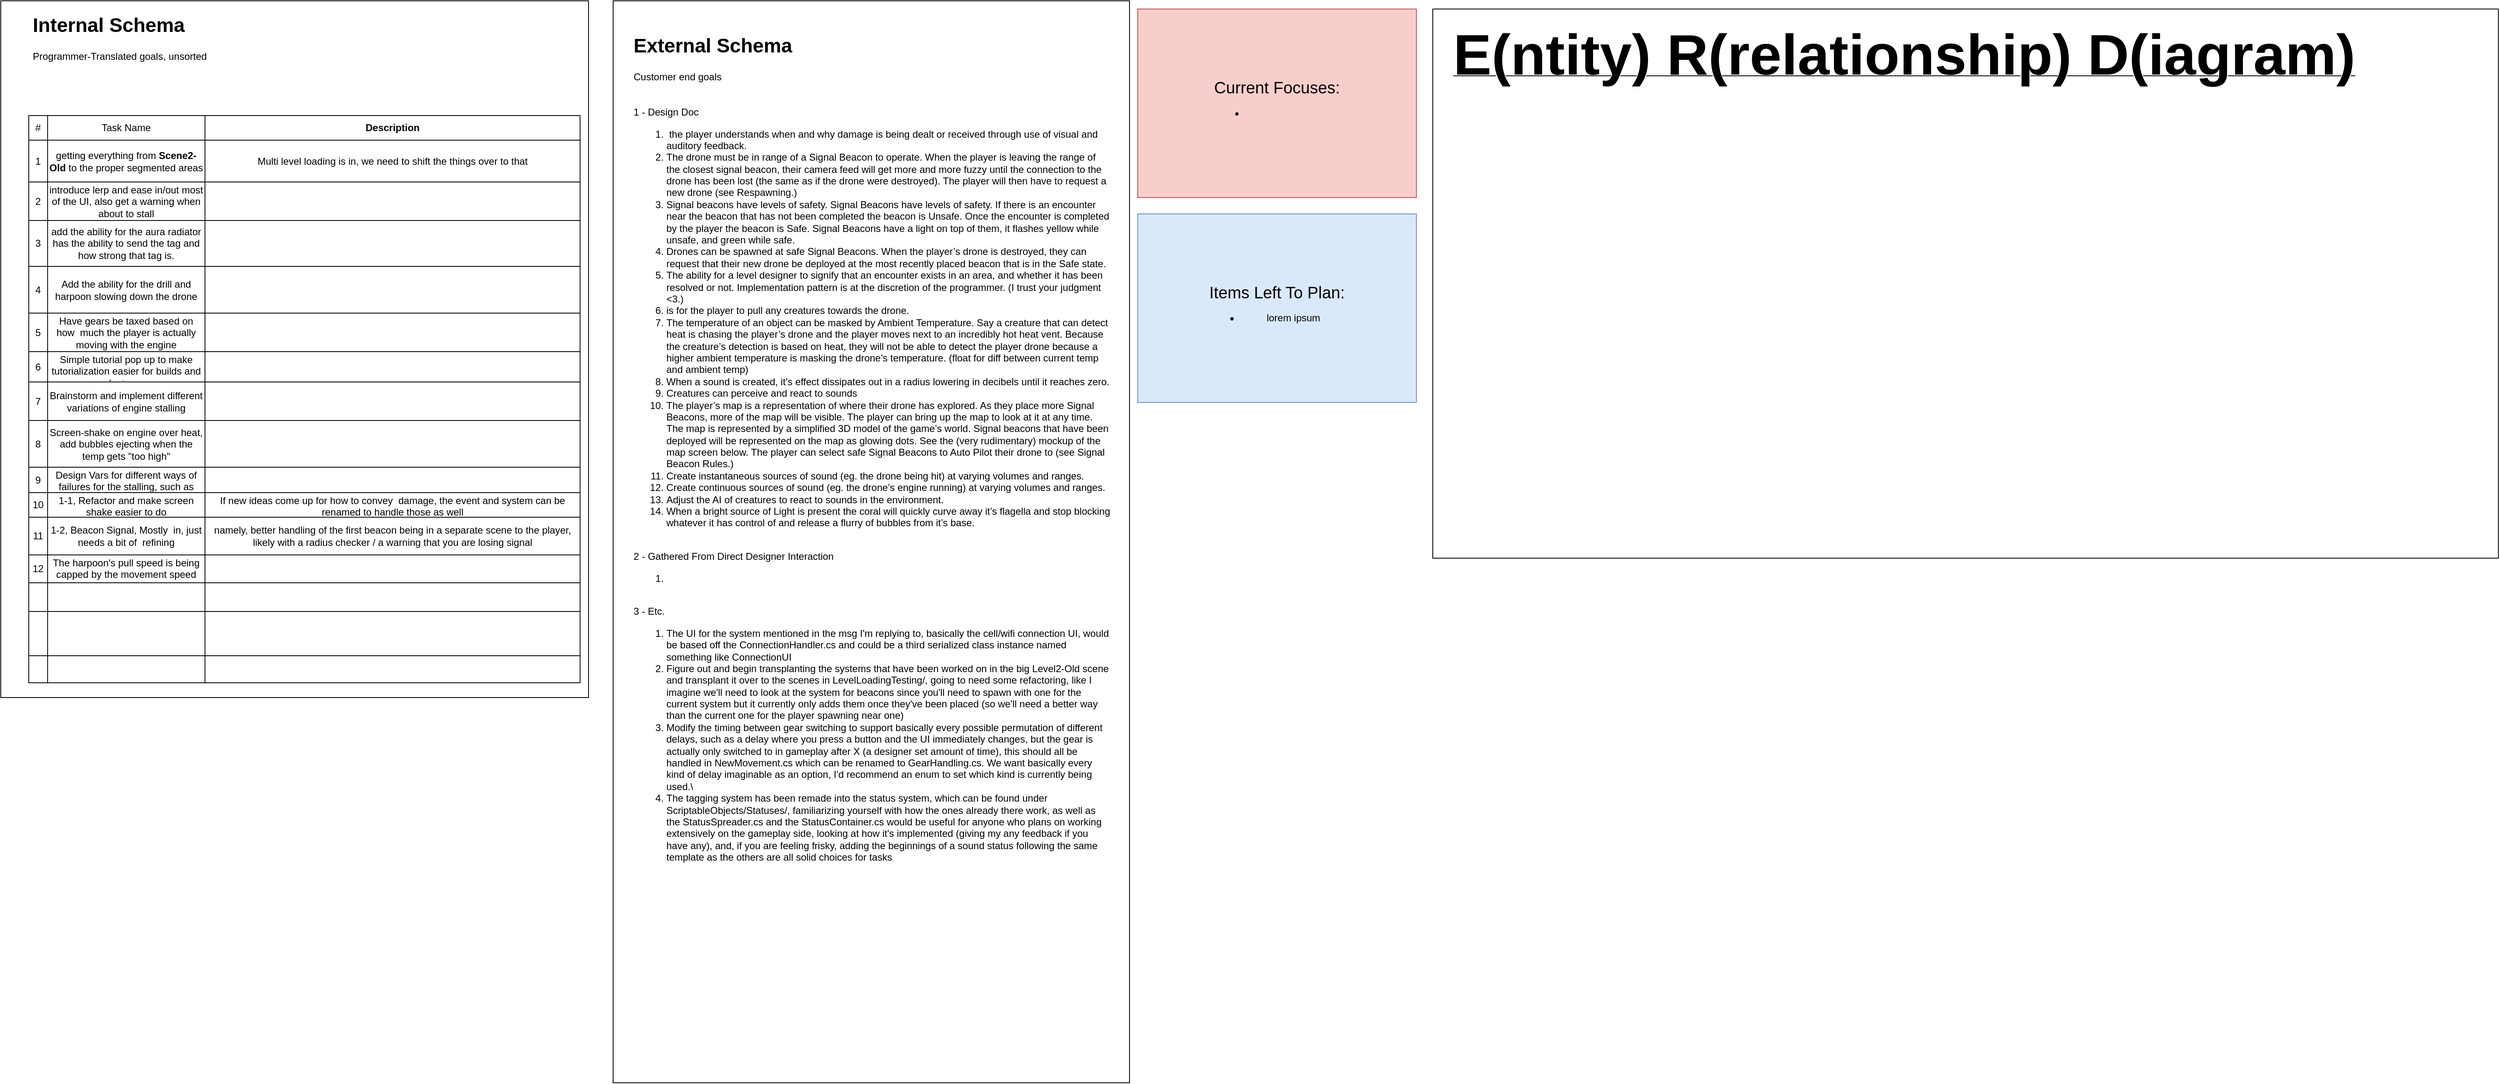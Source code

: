 <mxfile version="16.6.7" type="github">
  <diagram id="y5uNfYxEgai9vvKYRE7q" name="Page-1">
    <mxGraphModel dx="3122" dy="752" grid="1" gridSize="10" guides="1" tooltips="1" connect="1" arrows="1" fold="1" page="1" pageScale="1" pageWidth="850" pageHeight="1100" math="0" shadow="0">
      <root>
        <mxCell id="0" />
        <mxCell id="1" parent="0" />
        <mxCell id="go6vWqejy8pKC4_B8dgW-104" value="" style="group" parent="1" vertex="1" connectable="0">
          <mxGeometry x="-1060" width="700" height="850" as="geometry" />
        </mxCell>
        <mxCell id="go6vWqejy8pKC4_B8dgW-106" value="&lt;h1&gt;Internal Schema&lt;/h1&gt;&lt;div&gt;This is what the non-programmers want, translated to individual variables/concepts. Along with a description&lt;/div&gt;&lt;p&gt;&lt;/p&gt;" style="text;html=1;strokeColor=none;fillColor=none;spacing=5;spacingTop=-20;whiteSpace=wrap;overflow=hidden;rounded=0;" parent="go6vWqejy8pKC4_B8dgW-104" vertex="1">
          <mxGeometry x="28.0" y="18.889" width="644.0" height="207.778" as="geometry" />
        </mxCell>
        <mxCell id="X6cNBren62eQBll-vNDI-18" value="" style="shape=partialRectangle;html=1;whiteSpace=wrap;connectable=0;fillColor=none;top=0;left=0;bottom=0;right=0;overflow=hidden;" parent="go6vWqejy8pKC4_B8dgW-104" vertex="1">
          <mxGeometry x="17.073" y="628.767" width="221.951" height="40.753" as="geometry" />
        </mxCell>
        <mxCell id="go6vWqejy8pKC4_B8dgW-105" value="" style="rounded=0;whiteSpace=wrap;html=1;" parent="go6vWqejy8pKC4_B8dgW-104" vertex="1">
          <mxGeometry x="-17.073" width="717.073" height="850" as="geometry" />
        </mxCell>
        <mxCell id="go6vWqejy8pKC4_B8dgW-109" value="" style="shape=table;html=1;whiteSpace=wrap;startSize=0;container=1;collapsible=0;childLayout=tableLayout;rowLines=1;" parent="go6vWqejy8pKC4_B8dgW-104" vertex="1">
          <mxGeometry x="17.078" y="140" width="672.628" height="692" as="geometry" />
        </mxCell>
        <mxCell id="go6vWqejy8pKC4_B8dgW-110" value="" style="shape=partialRectangle;html=1;whiteSpace=wrap;collapsible=0;dropTarget=0;pointerEvents=0;fillColor=none;top=0;left=0;bottom=0;right=0;points=[[0,0.5],[1,0.5]];portConstraint=eastwest;" parent="go6vWqejy8pKC4_B8dgW-109" vertex="1">
          <mxGeometry width="672.628" height="30" as="geometry" />
        </mxCell>
        <mxCell id="7hOcJhxRe1nCthfk7AWI-30" value="#" style="shape=partialRectangle;html=1;whiteSpace=wrap;connectable=0;fillColor=none;top=0;left=0;bottom=0;right=0;overflow=hidden;" vertex="1" parent="go6vWqejy8pKC4_B8dgW-110">
          <mxGeometry width="23" height="30" as="geometry">
            <mxRectangle width="23" height="30" as="alternateBounds" />
          </mxGeometry>
        </mxCell>
        <mxCell id="go6vWqejy8pKC4_B8dgW-111" value="Task Name" style="shape=partialRectangle;html=1;whiteSpace=wrap;connectable=0;fillColor=none;top=0;left=0;bottom=0;right=0;overflow=hidden;" parent="go6vWqejy8pKC4_B8dgW-110" vertex="1">
          <mxGeometry x="23" width="192" height="30" as="geometry">
            <mxRectangle width="192" height="30" as="alternateBounds" />
          </mxGeometry>
        </mxCell>
        <mxCell id="go6vWqejy8pKC4_B8dgW-112" value="&lt;b&gt;Description&lt;/b&gt;" style="shape=partialRectangle;html=1;whiteSpace=wrap;connectable=0;fillColor=none;top=0;left=0;bottom=0;right=0;overflow=hidden;" parent="go6vWqejy8pKC4_B8dgW-110" vertex="1">
          <mxGeometry x="215" width="458" height="30" as="geometry">
            <mxRectangle width="458" height="30" as="alternateBounds" />
          </mxGeometry>
        </mxCell>
        <mxCell id="go6vWqejy8pKC4_B8dgW-118" value="" style="shape=partialRectangle;html=1;whiteSpace=wrap;collapsible=0;dropTarget=0;pointerEvents=0;fillColor=none;top=0;left=0;bottom=0;right=0;points=[[0,0.5],[1,0.5]];portConstraint=eastwest;" parent="go6vWqejy8pKC4_B8dgW-109" vertex="1">
          <mxGeometry y="30" width="672.628" height="51" as="geometry" />
        </mxCell>
        <mxCell id="7hOcJhxRe1nCthfk7AWI-31" value="1" style="shape=partialRectangle;html=1;whiteSpace=wrap;connectable=0;fillColor=none;top=0;left=0;bottom=0;right=0;overflow=hidden;" vertex="1" parent="go6vWqejy8pKC4_B8dgW-118">
          <mxGeometry width="23" height="51" as="geometry">
            <mxRectangle width="23" height="51" as="alternateBounds" />
          </mxGeometry>
        </mxCell>
        <mxCell id="go6vWqejy8pKC4_B8dgW-119" value="getting everything from &lt;b&gt;Scene2-Old&lt;/b&gt; to the proper segmented areas" style="shape=partialRectangle;html=1;whiteSpace=wrap;connectable=0;fillColor=none;top=0;left=0;bottom=0;right=0;overflow=hidden;" parent="go6vWqejy8pKC4_B8dgW-118" vertex="1">
          <mxGeometry x="23" width="192" height="51" as="geometry">
            <mxRectangle width="192" height="51" as="alternateBounds" />
          </mxGeometry>
        </mxCell>
        <mxCell id="go6vWqejy8pKC4_B8dgW-120" value="Multi level loading is in, we need to shift the things over to that" style="shape=partialRectangle;html=1;whiteSpace=wrap;connectable=0;fillColor=none;top=0;left=0;bottom=0;right=0;overflow=hidden;" parent="go6vWqejy8pKC4_B8dgW-118" vertex="1">
          <mxGeometry x="215" width="458" height="51" as="geometry">
            <mxRectangle width="458" height="51" as="alternateBounds" />
          </mxGeometry>
        </mxCell>
        <mxCell id="go6vWqejy8pKC4_B8dgW-114" value="" style="shape=partialRectangle;html=1;whiteSpace=wrap;collapsible=0;dropTarget=0;pointerEvents=0;fillColor=none;top=0;left=0;bottom=0;right=0;points=[[0,0.5],[1,0.5]];portConstraint=eastwest;" parent="go6vWqejy8pKC4_B8dgW-109" vertex="1">
          <mxGeometry y="81" width="672.628" height="47" as="geometry" />
        </mxCell>
        <mxCell id="7hOcJhxRe1nCthfk7AWI-32" value="2" style="shape=partialRectangle;html=1;whiteSpace=wrap;connectable=0;fillColor=none;top=0;left=0;bottom=0;right=0;overflow=hidden;" vertex="1" parent="go6vWqejy8pKC4_B8dgW-114">
          <mxGeometry width="23" height="47" as="geometry">
            <mxRectangle width="23" height="47" as="alternateBounds" />
          </mxGeometry>
        </mxCell>
        <mxCell id="go6vWqejy8pKC4_B8dgW-115" value="&lt;span style=&quot;text-align: center&quot;&gt;introduce lerp and ease in/out most of the UI,&amp;nbsp;&lt;/span&gt;&lt;span style=&quot;text-align: center&quot;&gt;also get a warning when about to stall&lt;br&gt;&lt;/span&gt;" style="shape=partialRectangle;html=1;whiteSpace=wrap;connectable=0;fillColor=none;top=0;left=0;bottom=0;right=0;overflow=hidden;" parent="go6vWqejy8pKC4_B8dgW-114" vertex="1">
          <mxGeometry x="23" width="192" height="47" as="geometry">
            <mxRectangle width="192" height="47" as="alternateBounds" />
          </mxGeometry>
        </mxCell>
        <mxCell id="go6vWqejy8pKC4_B8dgW-116" value="" style="shape=partialRectangle;html=1;whiteSpace=wrap;connectable=0;fillColor=none;top=0;left=0;bottom=0;right=0;overflow=hidden;" parent="go6vWqejy8pKC4_B8dgW-114" vertex="1">
          <mxGeometry x="215" width="458" height="47" as="geometry">
            <mxRectangle width="458" height="47" as="alternateBounds" />
          </mxGeometry>
        </mxCell>
        <mxCell id="go6vWqejy8pKC4_B8dgW-155" style="shape=partialRectangle;html=1;whiteSpace=wrap;collapsible=0;dropTarget=0;pointerEvents=0;fillColor=none;top=0;left=0;bottom=0;right=0;points=[[0,0.5],[1,0.5]];portConstraint=eastwest;" parent="go6vWqejy8pKC4_B8dgW-109" vertex="1">
          <mxGeometry y="128" width="672.628" height="56" as="geometry" />
        </mxCell>
        <mxCell id="7hOcJhxRe1nCthfk7AWI-33" value="3" style="shape=partialRectangle;html=1;whiteSpace=wrap;connectable=0;fillColor=none;top=0;left=0;bottom=0;right=0;overflow=hidden;" vertex="1" parent="go6vWqejy8pKC4_B8dgW-155">
          <mxGeometry width="23" height="56" as="geometry">
            <mxRectangle width="23" height="56" as="alternateBounds" />
          </mxGeometry>
        </mxCell>
        <mxCell id="go6vWqejy8pKC4_B8dgW-156" value="&lt;span style=&quot;text-align: center&quot;&gt;add the ability for the aura radiator has the ability to send the tag and how strong that tag is.&lt;/span&gt;" style="shape=partialRectangle;html=1;whiteSpace=wrap;connectable=0;fillColor=none;top=0;left=0;bottom=0;right=0;overflow=hidden;" parent="go6vWqejy8pKC4_B8dgW-155" vertex="1">
          <mxGeometry x="23" width="192" height="56" as="geometry">
            <mxRectangle width="192" height="56" as="alternateBounds" />
          </mxGeometry>
        </mxCell>
        <mxCell id="go6vWqejy8pKC4_B8dgW-157" value="" style="shape=partialRectangle;html=1;whiteSpace=wrap;connectable=0;fillColor=none;top=0;left=0;bottom=0;right=0;overflow=hidden;" parent="go6vWqejy8pKC4_B8dgW-155" vertex="1">
          <mxGeometry x="215" width="458" height="56" as="geometry">
            <mxRectangle width="458" height="56" as="alternateBounds" />
          </mxGeometry>
        </mxCell>
        <mxCell id="Bw-sxPb2Esf4PSg_OQSB-51" style="shape=partialRectangle;html=1;whiteSpace=wrap;collapsible=0;dropTarget=0;pointerEvents=0;fillColor=none;top=0;left=0;bottom=0;right=0;points=[[0,0.5],[1,0.5]];portConstraint=eastwest;" parent="go6vWqejy8pKC4_B8dgW-109" vertex="1">
          <mxGeometry y="184" width="672.628" height="57" as="geometry" />
        </mxCell>
        <mxCell id="7hOcJhxRe1nCthfk7AWI-34" value="4" style="shape=partialRectangle;html=1;whiteSpace=wrap;connectable=0;fillColor=none;top=0;left=0;bottom=0;right=0;overflow=hidden;" vertex="1" parent="Bw-sxPb2Esf4PSg_OQSB-51">
          <mxGeometry width="23" height="57" as="geometry">
            <mxRectangle width="23" height="57" as="alternateBounds" />
          </mxGeometry>
        </mxCell>
        <mxCell id="Bw-sxPb2Esf4PSg_OQSB-52" value="&lt;span style=&quot;text-align: center&quot;&gt;Add the ability for the drill and harpoon slowing down the drone&lt;/span&gt;" style="shape=partialRectangle;html=1;whiteSpace=wrap;connectable=0;fillColor=none;top=0;left=0;bottom=0;right=0;overflow=hidden;" parent="Bw-sxPb2Esf4PSg_OQSB-51" vertex="1">
          <mxGeometry x="23" width="192" height="57" as="geometry">
            <mxRectangle width="192" height="57" as="alternateBounds" />
          </mxGeometry>
        </mxCell>
        <mxCell id="Bw-sxPb2Esf4PSg_OQSB-53" value="" style="shape=partialRectangle;html=1;whiteSpace=wrap;connectable=0;fillColor=none;top=0;left=0;bottom=0;right=0;overflow=hidden;" parent="Bw-sxPb2Esf4PSg_OQSB-51" vertex="1">
          <mxGeometry x="215" width="458" height="57" as="geometry">
            <mxRectangle width="458" height="57" as="alternateBounds" />
          </mxGeometry>
        </mxCell>
        <mxCell id="go6vWqejy8pKC4_B8dgW-152" style="shape=partialRectangle;html=1;whiteSpace=wrap;collapsible=0;dropTarget=0;pointerEvents=0;fillColor=none;top=0;left=0;bottom=0;right=0;points=[[0,0.5],[1,0.5]];portConstraint=eastwest;" parent="go6vWqejy8pKC4_B8dgW-109" vertex="1">
          <mxGeometry y="241" width="672.628" height="47" as="geometry" />
        </mxCell>
        <mxCell id="7hOcJhxRe1nCthfk7AWI-35" value="5" style="shape=partialRectangle;html=1;whiteSpace=wrap;connectable=0;fillColor=none;top=0;left=0;bottom=0;right=0;overflow=hidden;" vertex="1" parent="go6vWqejy8pKC4_B8dgW-152">
          <mxGeometry width="23" height="47" as="geometry">
            <mxRectangle width="23" height="47" as="alternateBounds" />
          </mxGeometry>
        </mxCell>
        <mxCell id="go6vWqejy8pKC4_B8dgW-153" value="Have gears be taxed based on how&amp;nbsp; much the player is actually moving with the engine" style="shape=partialRectangle;html=1;whiteSpace=wrap;connectable=0;fillColor=none;top=0;left=0;bottom=0;right=0;overflow=hidden;" parent="go6vWqejy8pKC4_B8dgW-152" vertex="1">
          <mxGeometry x="23" width="192" height="47" as="geometry">
            <mxRectangle width="192" height="47" as="alternateBounds" />
          </mxGeometry>
        </mxCell>
        <mxCell id="go6vWqejy8pKC4_B8dgW-154" value="" style="shape=partialRectangle;html=1;whiteSpace=wrap;connectable=0;fillColor=none;top=0;left=0;bottom=0;right=0;overflow=hidden;" parent="go6vWqejy8pKC4_B8dgW-152" vertex="1">
          <mxGeometry x="215" width="458" height="47" as="geometry">
            <mxRectangle width="458" height="47" as="alternateBounds" />
          </mxGeometry>
        </mxCell>
        <mxCell id="6U_FLFZ1m8M36dPALxO--58" style="shape=partialRectangle;html=1;whiteSpace=wrap;collapsible=0;dropTarget=0;pointerEvents=0;fillColor=none;top=0;left=0;bottom=0;right=0;points=[[0,0.5],[1,0.5]];portConstraint=eastwest;" parent="go6vWqejy8pKC4_B8dgW-109" vertex="1">
          <mxGeometry y="288" width="672.628" height="37" as="geometry" />
        </mxCell>
        <mxCell id="7hOcJhxRe1nCthfk7AWI-36" value="6" style="shape=partialRectangle;html=1;whiteSpace=wrap;connectable=0;fillColor=none;top=0;left=0;bottom=0;right=0;overflow=hidden;" vertex="1" parent="6U_FLFZ1m8M36dPALxO--58">
          <mxGeometry width="23" height="37" as="geometry">
            <mxRectangle width="23" height="37" as="alternateBounds" />
          </mxGeometry>
        </mxCell>
        <mxCell id="6U_FLFZ1m8M36dPALxO--59" value="Simple tutorial pop up to make tutorialization easier for builds and features" style="shape=partialRectangle;html=1;whiteSpace=wrap;connectable=0;fillColor=none;top=0;left=0;bottom=0;right=0;overflow=hidden;" parent="6U_FLFZ1m8M36dPALxO--58" vertex="1">
          <mxGeometry x="23" width="192" height="37" as="geometry">
            <mxRectangle width="192" height="37" as="alternateBounds" />
          </mxGeometry>
        </mxCell>
        <mxCell id="6U_FLFZ1m8M36dPALxO--60" value="" style="shape=partialRectangle;html=1;whiteSpace=wrap;connectable=0;fillColor=none;top=0;left=0;bottom=0;right=0;overflow=hidden;" parent="6U_FLFZ1m8M36dPALxO--58" vertex="1">
          <mxGeometry x="215" width="458" height="37" as="geometry">
            <mxRectangle width="458" height="37" as="alternateBounds" />
          </mxGeometry>
        </mxCell>
        <mxCell id="go6vWqejy8pKC4_B8dgW-167" style="shape=partialRectangle;html=1;whiteSpace=wrap;collapsible=0;dropTarget=0;pointerEvents=0;fillColor=none;top=0;left=0;bottom=0;right=0;points=[[0,0.5],[1,0.5]];portConstraint=eastwest;" parent="go6vWqejy8pKC4_B8dgW-109" vertex="1">
          <mxGeometry y="325" width="672.628" height="47" as="geometry" />
        </mxCell>
        <mxCell id="7hOcJhxRe1nCthfk7AWI-37" value="7" style="shape=partialRectangle;html=1;whiteSpace=wrap;connectable=0;fillColor=none;top=0;left=0;bottom=0;right=0;overflow=hidden;" vertex="1" parent="go6vWqejy8pKC4_B8dgW-167">
          <mxGeometry width="23" height="47" as="geometry">
            <mxRectangle width="23" height="47" as="alternateBounds" />
          </mxGeometry>
        </mxCell>
        <mxCell id="go6vWqejy8pKC4_B8dgW-168" value="Brainstorm and implement different variations of engine stalling" style="shape=partialRectangle;html=1;whiteSpace=wrap;connectable=0;fillColor=none;top=0;left=0;bottom=0;right=0;overflow=hidden;" parent="go6vWqejy8pKC4_B8dgW-167" vertex="1">
          <mxGeometry x="23" width="192" height="47" as="geometry">
            <mxRectangle width="192" height="47" as="alternateBounds" />
          </mxGeometry>
        </mxCell>
        <mxCell id="go6vWqejy8pKC4_B8dgW-169" value="" style="shape=partialRectangle;html=1;whiteSpace=wrap;connectable=0;fillColor=none;top=0;left=0;bottom=0;right=0;overflow=hidden;" parent="go6vWqejy8pKC4_B8dgW-167" vertex="1">
          <mxGeometry x="215" width="458" height="47" as="geometry">
            <mxRectangle width="458" height="47" as="alternateBounds" />
          </mxGeometry>
        </mxCell>
        <mxCell id="go6vWqejy8pKC4_B8dgW-149" style="shape=partialRectangle;html=1;whiteSpace=wrap;collapsible=0;dropTarget=0;pointerEvents=0;fillColor=none;top=0;left=0;bottom=0;right=0;points=[[0,0.5],[1,0.5]];portConstraint=eastwest;" parent="go6vWqejy8pKC4_B8dgW-109" vertex="1">
          <mxGeometry y="372" width="672.628" height="57" as="geometry" />
        </mxCell>
        <mxCell id="7hOcJhxRe1nCthfk7AWI-38" value="8" style="shape=partialRectangle;html=1;whiteSpace=wrap;connectable=0;fillColor=none;top=0;left=0;bottom=0;right=0;overflow=hidden;" vertex="1" parent="go6vWqejy8pKC4_B8dgW-149">
          <mxGeometry width="23" height="57" as="geometry">
            <mxRectangle width="23" height="57" as="alternateBounds" />
          </mxGeometry>
        </mxCell>
        <mxCell id="go6vWqejy8pKC4_B8dgW-150" value="Screen-shake on engine over heat, add bubbles ejecting when the temp gets &quot;too high&quot;" style="shape=partialRectangle;html=1;whiteSpace=wrap;connectable=0;fillColor=none;top=0;left=0;bottom=0;right=0;overflow=hidden;" parent="go6vWqejy8pKC4_B8dgW-149" vertex="1">
          <mxGeometry x="23" width="192" height="57" as="geometry">
            <mxRectangle width="192" height="57" as="alternateBounds" />
          </mxGeometry>
        </mxCell>
        <mxCell id="go6vWqejy8pKC4_B8dgW-151" value="" style="shape=partialRectangle;html=1;whiteSpace=wrap;connectable=0;fillColor=none;top=0;left=0;bottom=0;right=0;overflow=hidden;" parent="go6vWqejy8pKC4_B8dgW-149" vertex="1">
          <mxGeometry x="215" width="458" height="57" as="geometry">
            <mxRectangle width="458" height="57" as="alternateBounds" />
          </mxGeometry>
        </mxCell>
        <mxCell id="go6vWqejy8pKC4_B8dgW-146" style="shape=partialRectangle;html=1;whiteSpace=wrap;collapsible=0;dropTarget=0;pointerEvents=0;fillColor=none;top=0;left=0;bottom=0;right=0;points=[[0,0.5],[1,0.5]];portConstraint=eastwest;" parent="go6vWqejy8pKC4_B8dgW-109" vertex="1">
          <mxGeometry y="429" width="672.628" height="31" as="geometry" />
        </mxCell>
        <mxCell id="7hOcJhxRe1nCthfk7AWI-39" value="9" style="shape=partialRectangle;html=1;whiteSpace=wrap;connectable=0;fillColor=none;top=0;left=0;bottom=0;right=0;overflow=hidden;" vertex="1" parent="go6vWqejy8pKC4_B8dgW-146">
          <mxGeometry width="23" height="31" as="geometry">
            <mxRectangle width="23" height="31" as="alternateBounds" />
          </mxGeometry>
        </mxCell>
        <mxCell id="go6vWqejy8pKC4_B8dgW-147" value="Design Vars for different ways of failures for the stalling, such as reverting to a lower gear" style="shape=partialRectangle;html=1;whiteSpace=wrap;connectable=0;fillColor=none;top=0;left=0;bottom=0;right=0;overflow=hidden;" parent="go6vWqejy8pKC4_B8dgW-146" vertex="1">
          <mxGeometry x="23" width="192" height="31" as="geometry">
            <mxRectangle width="192" height="31" as="alternateBounds" />
          </mxGeometry>
        </mxCell>
        <mxCell id="go6vWqejy8pKC4_B8dgW-148" value="" style="shape=partialRectangle;html=1;whiteSpace=wrap;connectable=0;fillColor=none;top=0;left=0;bottom=0;right=0;overflow=hidden;" parent="go6vWqejy8pKC4_B8dgW-146" vertex="1">
          <mxGeometry x="215" width="458" height="31" as="geometry">
            <mxRectangle width="458" height="31" as="alternateBounds" />
          </mxGeometry>
        </mxCell>
        <mxCell id="go6vWqejy8pKC4_B8dgW-158" style="shape=partialRectangle;html=1;whiteSpace=wrap;collapsible=0;dropTarget=0;pointerEvents=0;fillColor=none;top=0;left=0;bottom=0;right=0;points=[[0,0.5],[1,0.5]];portConstraint=eastwest;" parent="go6vWqejy8pKC4_B8dgW-109" vertex="1">
          <mxGeometry y="460" width="672.628" height="30" as="geometry" />
        </mxCell>
        <mxCell id="7hOcJhxRe1nCthfk7AWI-40" value="10" style="shape=partialRectangle;html=1;whiteSpace=wrap;connectable=0;fillColor=none;top=0;left=0;bottom=0;right=0;overflow=hidden;" vertex="1" parent="go6vWqejy8pKC4_B8dgW-158">
          <mxGeometry width="23" height="30" as="geometry">
            <mxRectangle width="23" height="30" as="alternateBounds" />
          </mxGeometry>
        </mxCell>
        <mxCell id="go6vWqejy8pKC4_B8dgW-159" value="1-1, Refactor and make screen shake easier to do" style="shape=partialRectangle;html=1;whiteSpace=wrap;connectable=0;fillColor=none;top=0;left=0;bottom=0;right=0;overflow=hidden;" parent="go6vWqejy8pKC4_B8dgW-158" vertex="1">
          <mxGeometry x="23" width="192" height="30" as="geometry">
            <mxRectangle width="192" height="30" as="alternateBounds" />
          </mxGeometry>
        </mxCell>
        <mxCell id="go6vWqejy8pKC4_B8dgW-160" value="If new ideas come up for how to convey&amp;nbsp; damage, the event and system can be renamed to handle those as well" style="shape=partialRectangle;html=1;whiteSpace=wrap;connectable=0;fillColor=none;top=0;left=0;bottom=0;right=0;overflow=hidden;" parent="go6vWqejy8pKC4_B8dgW-158" vertex="1">
          <mxGeometry x="215" width="458" height="30" as="geometry">
            <mxRectangle width="458" height="30" as="alternateBounds" />
          </mxGeometry>
        </mxCell>
        <mxCell id="6U_FLFZ1m8M36dPALxO--18" style="shape=partialRectangle;html=1;whiteSpace=wrap;collapsible=0;dropTarget=0;pointerEvents=0;fillColor=none;top=0;left=0;bottom=0;right=0;points=[[0,0.5],[1,0.5]];portConstraint=eastwest;" parent="go6vWqejy8pKC4_B8dgW-109" vertex="1">
          <mxGeometry y="490" width="672.628" height="46" as="geometry" />
        </mxCell>
        <mxCell id="7hOcJhxRe1nCthfk7AWI-41" value="&lt;div&gt;11&lt;/div&gt;" style="shape=partialRectangle;html=1;whiteSpace=wrap;connectable=0;fillColor=none;top=0;left=0;bottom=0;right=0;overflow=hidden;" vertex="1" parent="6U_FLFZ1m8M36dPALxO--18">
          <mxGeometry width="23" height="46" as="geometry">
            <mxRectangle width="23" height="46" as="alternateBounds" />
          </mxGeometry>
        </mxCell>
        <mxCell id="6U_FLFZ1m8M36dPALxO--19" value="1-2, Beacon Signal, Mostly&amp;nbsp; in, just needs a bit of&amp;nbsp; refining" style="shape=partialRectangle;html=1;whiteSpace=wrap;connectable=0;fillColor=none;top=0;left=0;bottom=0;right=0;overflow=hidden;" parent="6U_FLFZ1m8M36dPALxO--18" vertex="1">
          <mxGeometry x="23" width="192" height="46" as="geometry">
            <mxRectangle width="192" height="46" as="alternateBounds" />
          </mxGeometry>
        </mxCell>
        <mxCell id="6U_FLFZ1m8M36dPALxO--20" value="namely, better handling of the first beacon being in a separate scene to the player, likely with a radius checker / a warning that you are losing signal" style="shape=partialRectangle;html=1;whiteSpace=wrap;connectable=0;fillColor=none;top=0;left=0;bottom=0;right=0;overflow=hidden;" parent="6U_FLFZ1m8M36dPALxO--18" vertex="1">
          <mxGeometry x="215" width="458" height="46" as="geometry">
            <mxRectangle width="458" height="46" as="alternateBounds" />
          </mxGeometry>
        </mxCell>
        <mxCell id="go6vWqejy8pKC4_B8dgW-170" style="shape=partialRectangle;html=1;whiteSpace=wrap;collapsible=0;dropTarget=0;pointerEvents=0;fillColor=none;top=0;left=0;bottom=0;right=0;points=[[0,0.5],[1,0.5]];portConstraint=eastwest;" parent="go6vWqejy8pKC4_B8dgW-109" vertex="1">
          <mxGeometry y="536" width="672.628" height="34" as="geometry" />
        </mxCell>
        <mxCell id="7hOcJhxRe1nCthfk7AWI-42" value="12" style="shape=partialRectangle;html=1;whiteSpace=wrap;connectable=0;fillColor=none;top=0;left=0;bottom=0;right=0;overflow=hidden;" vertex="1" parent="go6vWqejy8pKC4_B8dgW-170">
          <mxGeometry width="23" height="34" as="geometry">
            <mxRectangle width="23" height="34" as="alternateBounds" />
          </mxGeometry>
        </mxCell>
        <mxCell id="go6vWqejy8pKC4_B8dgW-171" value="The harpoon&#39;s pull speed is being capped by the movement speed cap in the old drone movement" style="shape=partialRectangle;html=1;whiteSpace=wrap;connectable=0;fillColor=none;top=0;left=0;bottom=0;right=0;overflow=hidden;" parent="go6vWqejy8pKC4_B8dgW-170" vertex="1">
          <mxGeometry x="23" width="192" height="34" as="geometry">
            <mxRectangle width="192" height="34" as="alternateBounds" />
          </mxGeometry>
        </mxCell>
        <mxCell id="go6vWqejy8pKC4_B8dgW-172" value="" style="shape=partialRectangle;html=1;whiteSpace=wrap;connectable=0;fillColor=none;top=0;left=0;bottom=0;right=0;overflow=hidden;" parent="go6vWqejy8pKC4_B8dgW-170" vertex="1">
          <mxGeometry x="215" width="458" height="34" as="geometry">
            <mxRectangle width="458" height="34" as="alternateBounds" />
          </mxGeometry>
        </mxCell>
        <mxCell id="go6vWqejy8pKC4_B8dgW-173" style="shape=partialRectangle;html=1;whiteSpace=wrap;collapsible=0;dropTarget=0;pointerEvents=0;fillColor=none;top=0;left=0;bottom=0;right=0;points=[[0,0.5],[1,0.5]];portConstraint=eastwest;" parent="go6vWqejy8pKC4_B8dgW-109" vertex="1">
          <mxGeometry y="570" width="672.628" height="35" as="geometry" />
        </mxCell>
        <mxCell id="7hOcJhxRe1nCthfk7AWI-43" style="shape=partialRectangle;html=1;whiteSpace=wrap;connectable=0;fillColor=none;top=0;left=0;bottom=0;right=0;overflow=hidden;" vertex="1" parent="go6vWqejy8pKC4_B8dgW-173">
          <mxGeometry width="23" height="35" as="geometry">
            <mxRectangle width="23" height="35" as="alternateBounds" />
          </mxGeometry>
        </mxCell>
        <mxCell id="go6vWqejy8pKC4_B8dgW-174" value="" style="shape=partialRectangle;html=1;whiteSpace=wrap;connectable=0;fillColor=none;top=0;left=0;bottom=0;right=0;overflow=hidden;" parent="go6vWqejy8pKC4_B8dgW-173" vertex="1">
          <mxGeometry x="23" width="192" height="35" as="geometry">
            <mxRectangle width="192" height="35" as="alternateBounds" />
          </mxGeometry>
        </mxCell>
        <mxCell id="go6vWqejy8pKC4_B8dgW-175" value="" style="shape=partialRectangle;html=1;whiteSpace=wrap;connectable=0;fillColor=none;top=0;left=0;bottom=0;right=0;overflow=hidden;" parent="go6vWqejy8pKC4_B8dgW-173" vertex="1">
          <mxGeometry x="215" width="458" height="35" as="geometry">
            <mxRectangle width="458" height="35" as="alternateBounds" />
          </mxGeometry>
        </mxCell>
        <mxCell id="go6vWqejy8pKC4_B8dgW-176" style="shape=partialRectangle;html=1;whiteSpace=wrap;collapsible=0;dropTarget=0;pointerEvents=0;fillColor=none;top=0;left=0;bottom=0;right=0;points=[[0,0.5],[1,0.5]];portConstraint=eastwest;" parent="go6vWqejy8pKC4_B8dgW-109" vertex="1">
          <mxGeometry y="605" width="672.628" height="54" as="geometry" />
        </mxCell>
        <mxCell id="7hOcJhxRe1nCthfk7AWI-44" style="shape=partialRectangle;html=1;whiteSpace=wrap;connectable=0;fillColor=none;top=0;left=0;bottom=0;right=0;overflow=hidden;" vertex="1" parent="go6vWqejy8pKC4_B8dgW-176">
          <mxGeometry width="23" height="54" as="geometry">
            <mxRectangle width="23" height="54" as="alternateBounds" />
          </mxGeometry>
        </mxCell>
        <mxCell id="go6vWqejy8pKC4_B8dgW-177" value="" style="shape=partialRectangle;html=1;whiteSpace=wrap;connectable=0;fillColor=none;top=0;left=0;bottom=0;right=0;overflow=hidden;" parent="go6vWqejy8pKC4_B8dgW-176" vertex="1">
          <mxGeometry x="23" width="192" height="54" as="geometry">
            <mxRectangle width="192" height="54" as="alternateBounds" />
          </mxGeometry>
        </mxCell>
        <mxCell id="go6vWqejy8pKC4_B8dgW-178" value="" style="shape=partialRectangle;html=1;whiteSpace=wrap;connectable=0;fillColor=none;top=0;left=0;bottom=0;right=0;overflow=hidden;" parent="go6vWqejy8pKC4_B8dgW-176" vertex="1">
          <mxGeometry x="215" width="458" height="54" as="geometry">
            <mxRectangle width="458" height="54" as="alternateBounds" />
          </mxGeometry>
        </mxCell>
        <mxCell id="go6vWqejy8pKC4_B8dgW-188" style="shape=partialRectangle;html=1;whiteSpace=wrap;collapsible=0;dropTarget=0;pointerEvents=0;fillColor=none;top=0;left=0;bottom=0;right=0;points=[[0,0.5],[1,0.5]];portConstraint=eastwest;" parent="go6vWqejy8pKC4_B8dgW-109" vertex="1">
          <mxGeometry y="659" width="672.628" height="33" as="geometry" />
        </mxCell>
        <mxCell id="7hOcJhxRe1nCthfk7AWI-45" style="shape=partialRectangle;html=1;whiteSpace=wrap;connectable=0;fillColor=none;top=0;left=0;bottom=0;right=0;overflow=hidden;" vertex="1" parent="go6vWqejy8pKC4_B8dgW-188">
          <mxGeometry width="23" height="33" as="geometry">
            <mxRectangle width="23" height="33" as="alternateBounds" />
          </mxGeometry>
        </mxCell>
        <mxCell id="go6vWqejy8pKC4_B8dgW-189" value="" style="shape=partialRectangle;html=1;whiteSpace=wrap;connectable=0;fillColor=none;top=0;left=0;bottom=0;right=0;overflow=hidden;" parent="go6vWqejy8pKC4_B8dgW-188" vertex="1">
          <mxGeometry x="23" width="192" height="33" as="geometry">
            <mxRectangle width="192" height="33" as="alternateBounds" />
          </mxGeometry>
        </mxCell>
        <mxCell id="go6vWqejy8pKC4_B8dgW-190" value="" style="shape=partialRectangle;html=1;whiteSpace=wrap;connectable=0;fillColor=none;top=0;left=0;bottom=0;right=0;overflow=hidden;" parent="go6vWqejy8pKC4_B8dgW-188" vertex="1">
          <mxGeometry x="215" width="458" height="33" as="geometry">
            <mxRectangle width="458" height="33" as="alternateBounds" />
          </mxGeometry>
        </mxCell>
        <mxCell id="Bw-sxPb2Esf4PSg_OQSB-5" value="&lt;h1&gt;Internal Schema&lt;br&gt;&lt;/h1&gt;&lt;p&gt;Programmer-Translated goals, unsorted&lt;br&gt;&lt;/p&gt;" style="text;html=1;strokeColor=none;fillColor=none;spacing=5;spacingTop=-20;whiteSpace=wrap;overflow=hidden;rounded=0;" parent="go6vWqejy8pKC4_B8dgW-104" vertex="1">
          <mxGeometry x="17.073" y="10" width="315.854" height="120" as="geometry" />
        </mxCell>
        <mxCell id="hxR5QbofLgMlqyNFFXLC-1" value="&lt;div&gt;&lt;span&gt;&lt;font style=&quot;font-size: 20px&quot;&gt;Current Focuses:&lt;/font&gt;&lt;/span&gt;&lt;/div&gt;&lt;ul&gt;&lt;li&gt;&lt;br&gt;&lt;/li&gt;&lt;/ul&gt;" style="whiteSpace=wrap;html=1;fillColor=#f8cecc;strokeColor=#b85450;" parent="1" vertex="1">
          <mxGeometry x="310" y="10" width="340" height="230" as="geometry" />
        </mxCell>
        <mxCell id="hxR5QbofLgMlqyNFFXLC-5" value="&lt;div&gt;&lt;span&gt;&lt;font style=&quot;font-size: 20px&quot;&gt;Items Left To Plan:&lt;/font&gt;&lt;/span&gt;&lt;/div&gt;&lt;ul&gt;&lt;li&gt;lorem ipsum&lt;br&gt;&lt;/li&gt;&lt;/ul&gt;" style="whiteSpace=wrap;html=1;fillColor=#dae8fc;strokeColor=#6c8ebf;" parent="1" vertex="1">
          <mxGeometry x="310" y="260" width="340" height="230" as="geometry" />
        </mxCell>
        <mxCell id="go6vWqejy8pKC4_B8dgW-16" value="" style="group" parent="1" vertex="1" connectable="0">
          <mxGeometry x="-330" width="630" height="1320" as="geometry" />
        </mxCell>
        <mxCell id="go6vWqejy8pKC4_B8dgW-14" value="" style="rounded=0;whiteSpace=wrap;html=1;" parent="go6vWqejy8pKC4_B8dgW-16" vertex="1">
          <mxGeometry width="630" height="1320" as="geometry" />
        </mxCell>
        <mxCell id="go6vWqejy8pKC4_B8dgW-15" value="&lt;h1&gt;External Schema&lt;/h1&gt;&lt;div&gt;Customer end goals&lt;/div&gt;&lt;div&gt;&lt;br&gt;&lt;/div&gt;&lt;div&gt;&lt;br&gt;&lt;/div&gt;&lt;div&gt;&lt;div&gt;1 - Design Doc&lt;br&gt;&lt;/div&gt;&lt;/div&gt;&lt;div&gt;&lt;ol&gt;&lt;li&gt;&amp;nbsp;the player understands when and why damage is being dealt or received through use of visual and auditory feedback.&lt;br&gt;&lt;/li&gt;&lt;li&gt;The drone must be in range of a Signal Beacon to operate. When the player is leaving the range of the closest signal beacon, their camera feed will get more and more fuzzy until the connection to the drone has been lost (the same as if the drone were destroyed). The player will then have to request a new drone (see Respawning.)&lt;/li&gt;&lt;li&gt;Signal beacons have levels of safety. Signal Beacons have levels of safety. If there is an encounter near the beacon that has not been completed the beacon is Unsafe. Once the encounter is completed by the player the beacon is Safe.&amp;nbsp;Signal Beacons have a light on top of them, it flashes yellow while unsafe, and green while safe.&lt;/li&gt;&lt;li&gt;Drones can be spawned at safe Signal Beacons. When the player’s drone is destroyed, they can request that their new drone be deployed at the most recently placed beacon that is in the Safe state.&lt;/li&gt;&lt;li&gt;The ability for a level designer to signify that an encounter exists in an area, and whether it has been resolved or not. Implementation pattern is at the discretion of the programmer. (I trust your judgment &amp;lt;3.)&lt;/li&gt;&lt;li&gt;is for the player to pull any creatures towards the drone.&lt;br&gt;&lt;/li&gt;&lt;li&gt;The temperature of an object can be masked by Ambient Temperature. Say a creature that can detect heat is chasing the player’s drone and the player moves next to an incredibly hot heat vent. Because the creature’s detection is based on heat, they will not be able to detect the player drone because a higher ambient temperature is masking the drone’s temperature. (float for diff between current temp and ambient temp)&lt;br&gt;&lt;/li&gt;&lt;li&gt;When a sound is created, it’s effect dissipates out in a radius lowering in decibels until it reaches zero.&lt;/li&gt;&lt;li&gt;Creatures can perceive and react to sounds&lt;br&gt;&lt;/li&gt;&lt;li&gt;The player’s map is a representation of where their drone has explored. As they place more Signal Beacons, more of the map will be visible. The player can bring up the map to look at it at any time. The map is represented by a simplified 3D model of the game’s world. Signal beacons that have been deployed will be represented on the map as glowing dots. See the (very rudimentary) mockup of the map screen below. The player can select safe Signal Beacons to Auto Pilot their drone to (see Signal Beacon Rules.)&lt;/li&gt;&lt;li&gt;Create instantaneous sources of sound (eg. the drone being hit) at varying volumes and ranges.&lt;/li&gt;&lt;li&gt;Create continuous sources of sound (eg. the drone’s engine running) at varying volumes and ranges.&lt;/li&gt;&lt;li&gt;Adjust the AI of creatures to react to sounds in the environment.&lt;/li&gt;&lt;li&gt;When a bright source of Light is present the coral will quickly curve away it’s flagella and stop blocking whatever it has control of and release a flurry of bubbles from it’s base.&lt;br&gt;&lt;/li&gt;&lt;/ol&gt;&lt;div&gt;&lt;br&gt;&lt;/div&gt;&lt;div&gt;2 - Gathered From Direct Designer Interaction&lt;/div&gt;&lt;div&gt;&lt;ol&gt;&lt;li&gt;&lt;br&gt;&lt;/li&gt;&lt;/ol&gt;&lt;div&gt;&lt;br&gt;&lt;/div&gt;&lt;div&gt;3 - Etc.&lt;/div&gt;&lt;div&gt;&lt;ol&gt;&lt;li&gt;The UI for the system mentioned in the msg I&#39;m replying to, basically the cell/wifi connection UI, would be based off the ConnectionHandler.cs and could be a third serialized class instance named something like ConnectionUI&lt;/li&gt;&lt;li&gt;Figure out and begin transplanting the systems that have been worked on in the big Level2-Old scene and transplant it over to the scenes in LevelLoadingTesting/, going to need some refactoring, like I imagine we&#39;ll need to look at the system for beacons since you&#39;ll need to spawn with one for the current system but it currently only adds them once they&#39;ve been placed (so we&#39;ll need a better way than the current one for the player spawning near one)&lt;/li&gt;&lt;li&gt;Modify the timing between gear switching to support basically every possible permutation of different delays, such as a delay where you press a button and the UI immediately changes, but the gear is actually only switched to in gameplay after X (a designer set amount of time), this should all be handled in NewMovement.cs which can be renamed to GearHandling.cs. We want basically every kind of delay imaginable as an option, I&#39;d recommend an enum to set which kind is currently being used.\&lt;/li&gt;&lt;li&gt;The tagging system has been remade into the status system, which can be found under ScriptableObjects/Statuses/, familiarizing yourself with how the ones already there work, as well as the StatusSpreader.cs and the StatusContainer.cs would be useful for anyone who plans on working extensively on the gameplay side, looking at how it&#39;s implemented (giving my any feedback if you have any), and, if you are feeling frisky, adding the beginnings of a sound status following the same template as the others are all solid choices for tasks &lt;br&gt;&lt;/li&gt;&lt;/ol&gt;&lt;/div&gt;&lt;/div&gt;&lt;/div&gt;&lt;p&gt;&lt;/p&gt;" style="text;html=1;strokeColor=none;fillColor=none;spacing=5;spacingTop=-20;whiteSpace=wrap;overflow=hidden;rounded=0;" parent="go6vWqejy8pKC4_B8dgW-16" vertex="1">
          <mxGeometry x="20" y="35.22" width="589.77" height="1264.78" as="geometry" />
        </mxCell>
        <mxCell id="xhr826M39EY4KeseyqCB-3" value="" style="group" parent="1" vertex="1" connectable="0">
          <mxGeometry x="670" y="10" width="1300" height="670" as="geometry" />
        </mxCell>
        <mxCell id="1ae0I56IuYL9EDaaSJPz-2" value="" style="rounded=0;whiteSpace=wrap;html=1;" parent="xhr826M39EY4KeseyqCB-3" vertex="1">
          <mxGeometry width="1300" height="670" as="geometry" />
        </mxCell>
        <mxCell id="1ae0I56IuYL9EDaaSJPz-1" value="&lt;font size=&quot;1&quot;&gt;&lt;u&gt;&lt;b style=&quot;font-size: 70px&quot;&gt;E(ntity) R(relationship) D(iagram)&lt;/b&gt;&lt;/u&gt;&lt;/font&gt;" style="text;html=1;strokeColor=none;fillColor=none;align=left;verticalAlign=middle;whiteSpace=wrap;rounded=0;" parent="xhr826M39EY4KeseyqCB-3" vertex="1">
          <mxGeometry x="23.494" width="1276.506" height="110" as="geometry" />
        </mxCell>
      </root>
    </mxGraphModel>
  </diagram>
</mxfile>
